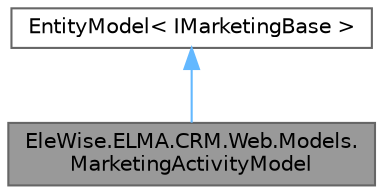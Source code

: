 digraph "EleWise.ELMA.CRM.Web.Models.MarketingActivityModel"
{
 // LATEX_PDF_SIZE
  bgcolor="transparent";
  edge [fontname=Helvetica,fontsize=10,labelfontname=Helvetica,labelfontsize=10];
  node [fontname=Helvetica,fontsize=10,shape=box,height=0.2,width=0.4];
  Node1 [id="Node000001",label="EleWise.ELMA.CRM.Web.Models.\lMarketingActivityModel",height=0.2,width=0.4,color="gray40", fillcolor="grey60", style="filled", fontcolor="black",tooltip="Модель представления для объекта маркетинга"];
  Node2 -> Node1 [id="edge1_Node000001_Node000002",dir="back",color="steelblue1",style="solid",tooltip=" "];
  Node2 [id="Node000002",label="EntityModel\< IMarketingBase \>",height=0.2,width=0.4,color="gray40", fillcolor="white", style="filled",tooltip=" "];
}
